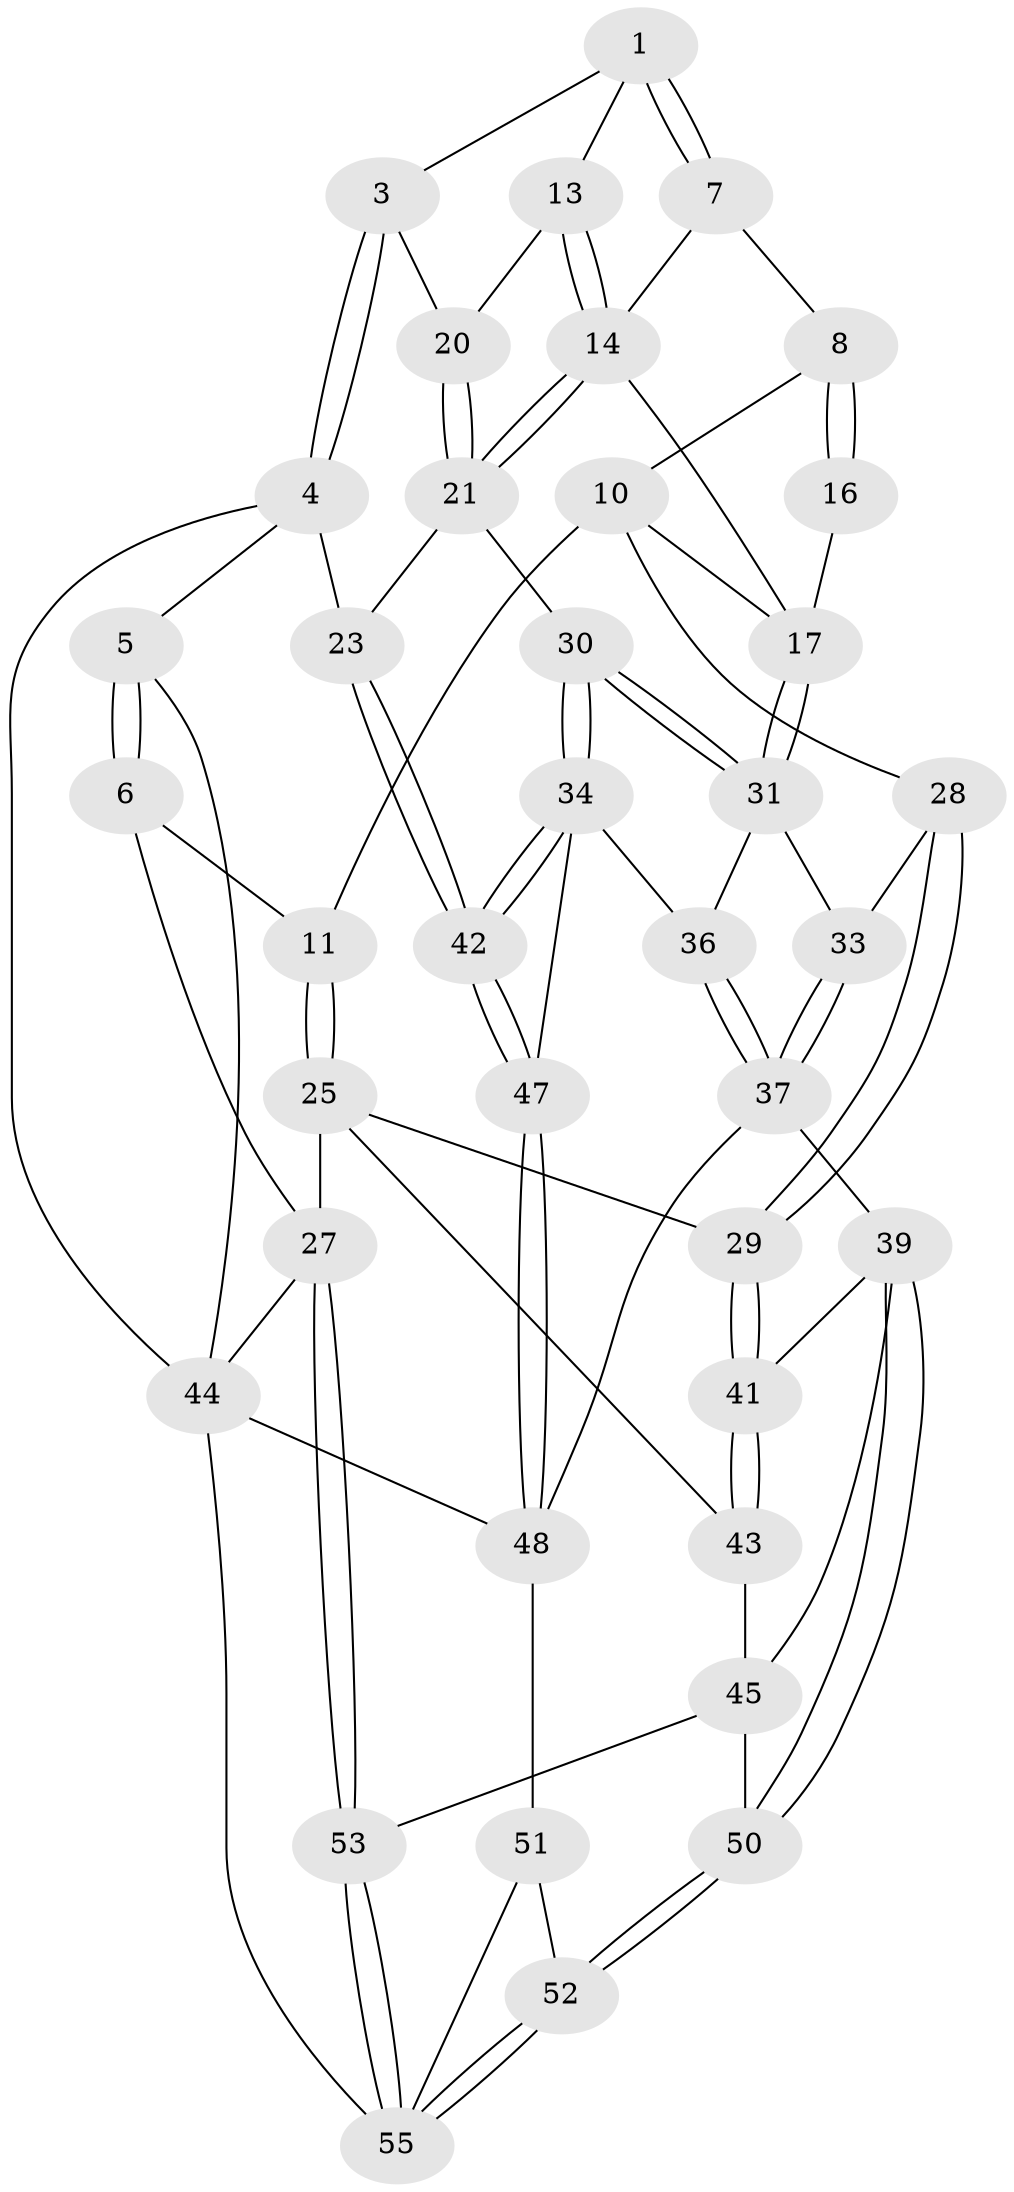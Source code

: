 // original degree distribution, {3: 0.03571428571428571, 4: 0.23214285714285715, 5: 0.5357142857142857, 6: 0.19642857142857142}
// Generated by graph-tools (version 1.1) at 2025/11/02/27/25 16:11:56]
// undirected, 39 vertices, 91 edges
graph export_dot {
graph [start="1"]
  node [color=gray90,style=filled];
  1 [pos="+0.5566751075712985+0.06358507828016009",super="+2"];
  3 [pos="+1+0.1324142060505665"];
  4 [pos="+1+0.0863157268541035",super="+22"];
  5 [pos="+1+0"];
  6 [pos="+0.5194415906620058+0",super="+12"];
  7 [pos="+0.5609874806187636+0.1236032261737802"];
  8 [pos="+0.4500236586000348+0.19713860607724812",super="+9"];
  10 [pos="+0.006288830426357655+0.06571393680290989",super="+19"];
  11 [pos="+0+0"];
  13 [pos="+0.9053666927155865+0.25228535523252543"];
  14 [pos="+0.7479740344257533+0.32692342023508214",super="+15"];
  16 [pos="+0.36138455858998303+0.31450624691264695"];
  17 [pos="+0.6437710729902517+0.36780097612884427",super="+18"];
  20 [pos="+1+0.18747641072946458"];
  21 [pos="+0.8965315463920493+0.5162133531997409",super="+24"];
  23 [pos="+0.9635695573027403+0.6496385340301852"];
  25 [pos="+0+0.20490206435862166",super="+26"];
  27 [pos="+0+1"];
  28 [pos="+0.3019292584442268+0.4892777315926365"];
  29 [pos="+0.2157366207297655+0.5223190389441658"];
  30 [pos="+0.6762532164792839+0.5011208857094341"];
  31 [pos="+0.6365697689181157+0.42447212719578764",super="+32"];
  33 [pos="+0.3258157233514003+0.5086262819304893"];
  34 [pos="+0.7173545047605143+0.6177780411431856",super="+35"];
  36 [pos="+0.4842864894155296+0.6577427800544482"];
  37 [pos="+0.42972126439102976+0.6781185153143633",super="+38"];
  39 [pos="+0.33152234249554124+0.7493126486293026",super="+40"];
  41 [pos="+0.17304075788048895+0.6143031654042713"];
  42 [pos="+0.7939364115632732+0.7364855521366224"];
  43 [pos="+0.038546830336912453+0.6457152047462567"];
  44 [pos="+1+1",super="+54"];
  45 [pos="+0.1430004985422967+0.829418194015753",super="+46"];
  47 [pos="+0.7424596910717266+0.8437879878634611"];
  48 [pos="+0.7419386110453472+0.8468430406689449",super="+49"];
  50 [pos="+0.31866991308987247+0.7878589826850891"];
  51 [pos="+0.45155616669110793+0.8991476885999171"];
  52 [pos="+0.3455492748999052+0.9198741536314343"];
  53 [pos="+0+1"];
  55 [pos="+0.16774911010473398+1",super="+56"];
  1 -- 7;
  1 -- 7;
  1 -- 3;
  1 -- 13;
  3 -- 4;
  3 -- 4;
  3 -- 20;
  4 -- 5;
  4 -- 44;
  4 -- 23;
  5 -- 6 [weight=2];
  5 -- 6;
  5 -- 44;
  6 -- 27;
  6 -- 11;
  7 -- 8;
  7 -- 14;
  8 -- 16 [weight=2];
  8 -- 16;
  8 -- 10;
  10 -- 11;
  10 -- 28;
  10 -- 17;
  11 -- 25;
  11 -- 25;
  13 -- 14;
  13 -- 14;
  13 -- 20;
  14 -- 21;
  14 -- 21;
  14 -- 17;
  16 -- 17;
  17 -- 31;
  17 -- 31;
  20 -- 21;
  20 -- 21;
  21 -- 30;
  21 -- 23;
  23 -- 42;
  23 -- 42;
  25 -- 29;
  25 -- 27;
  25 -- 43;
  27 -- 53;
  27 -- 53;
  27 -- 44;
  28 -- 29;
  28 -- 29;
  28 -- 33;
  29 -- 41;
  29 -- 41;
  30 -- 31;
  30 -- 31;
  30 -- 34;
  30 -- 34;
  31 -- 33;
  31 -- 36;
  33 -- 37;
  33 -- 37;
  34 -- 42;
  34 -- 42;
  34 -- 36;
  34 -- 47;
  36 -- 37;
  36 -- 37;
  37 -- 48;
  37 -- 39;
  39 -- 50;
  39 -- 50;
  39 -- 41;
  39 -- 45;
  41 -- 43;
  41 -- 43;
  42 -- 47;
  42 -- 47;
  43 -- 45;
  44 -- 48;
  44 -- 55;
  45 -- 50;
  45 -- 53;
  47 -- 48;
  47 -- 48;
  48 -- 51;
  50 -- 52;
  50 -- 52;
  51 -- 52;
  51 -- 55;
  52 -- 55;
  52 -- 55;
  53 -- 55;
  53 -- 55;
}
